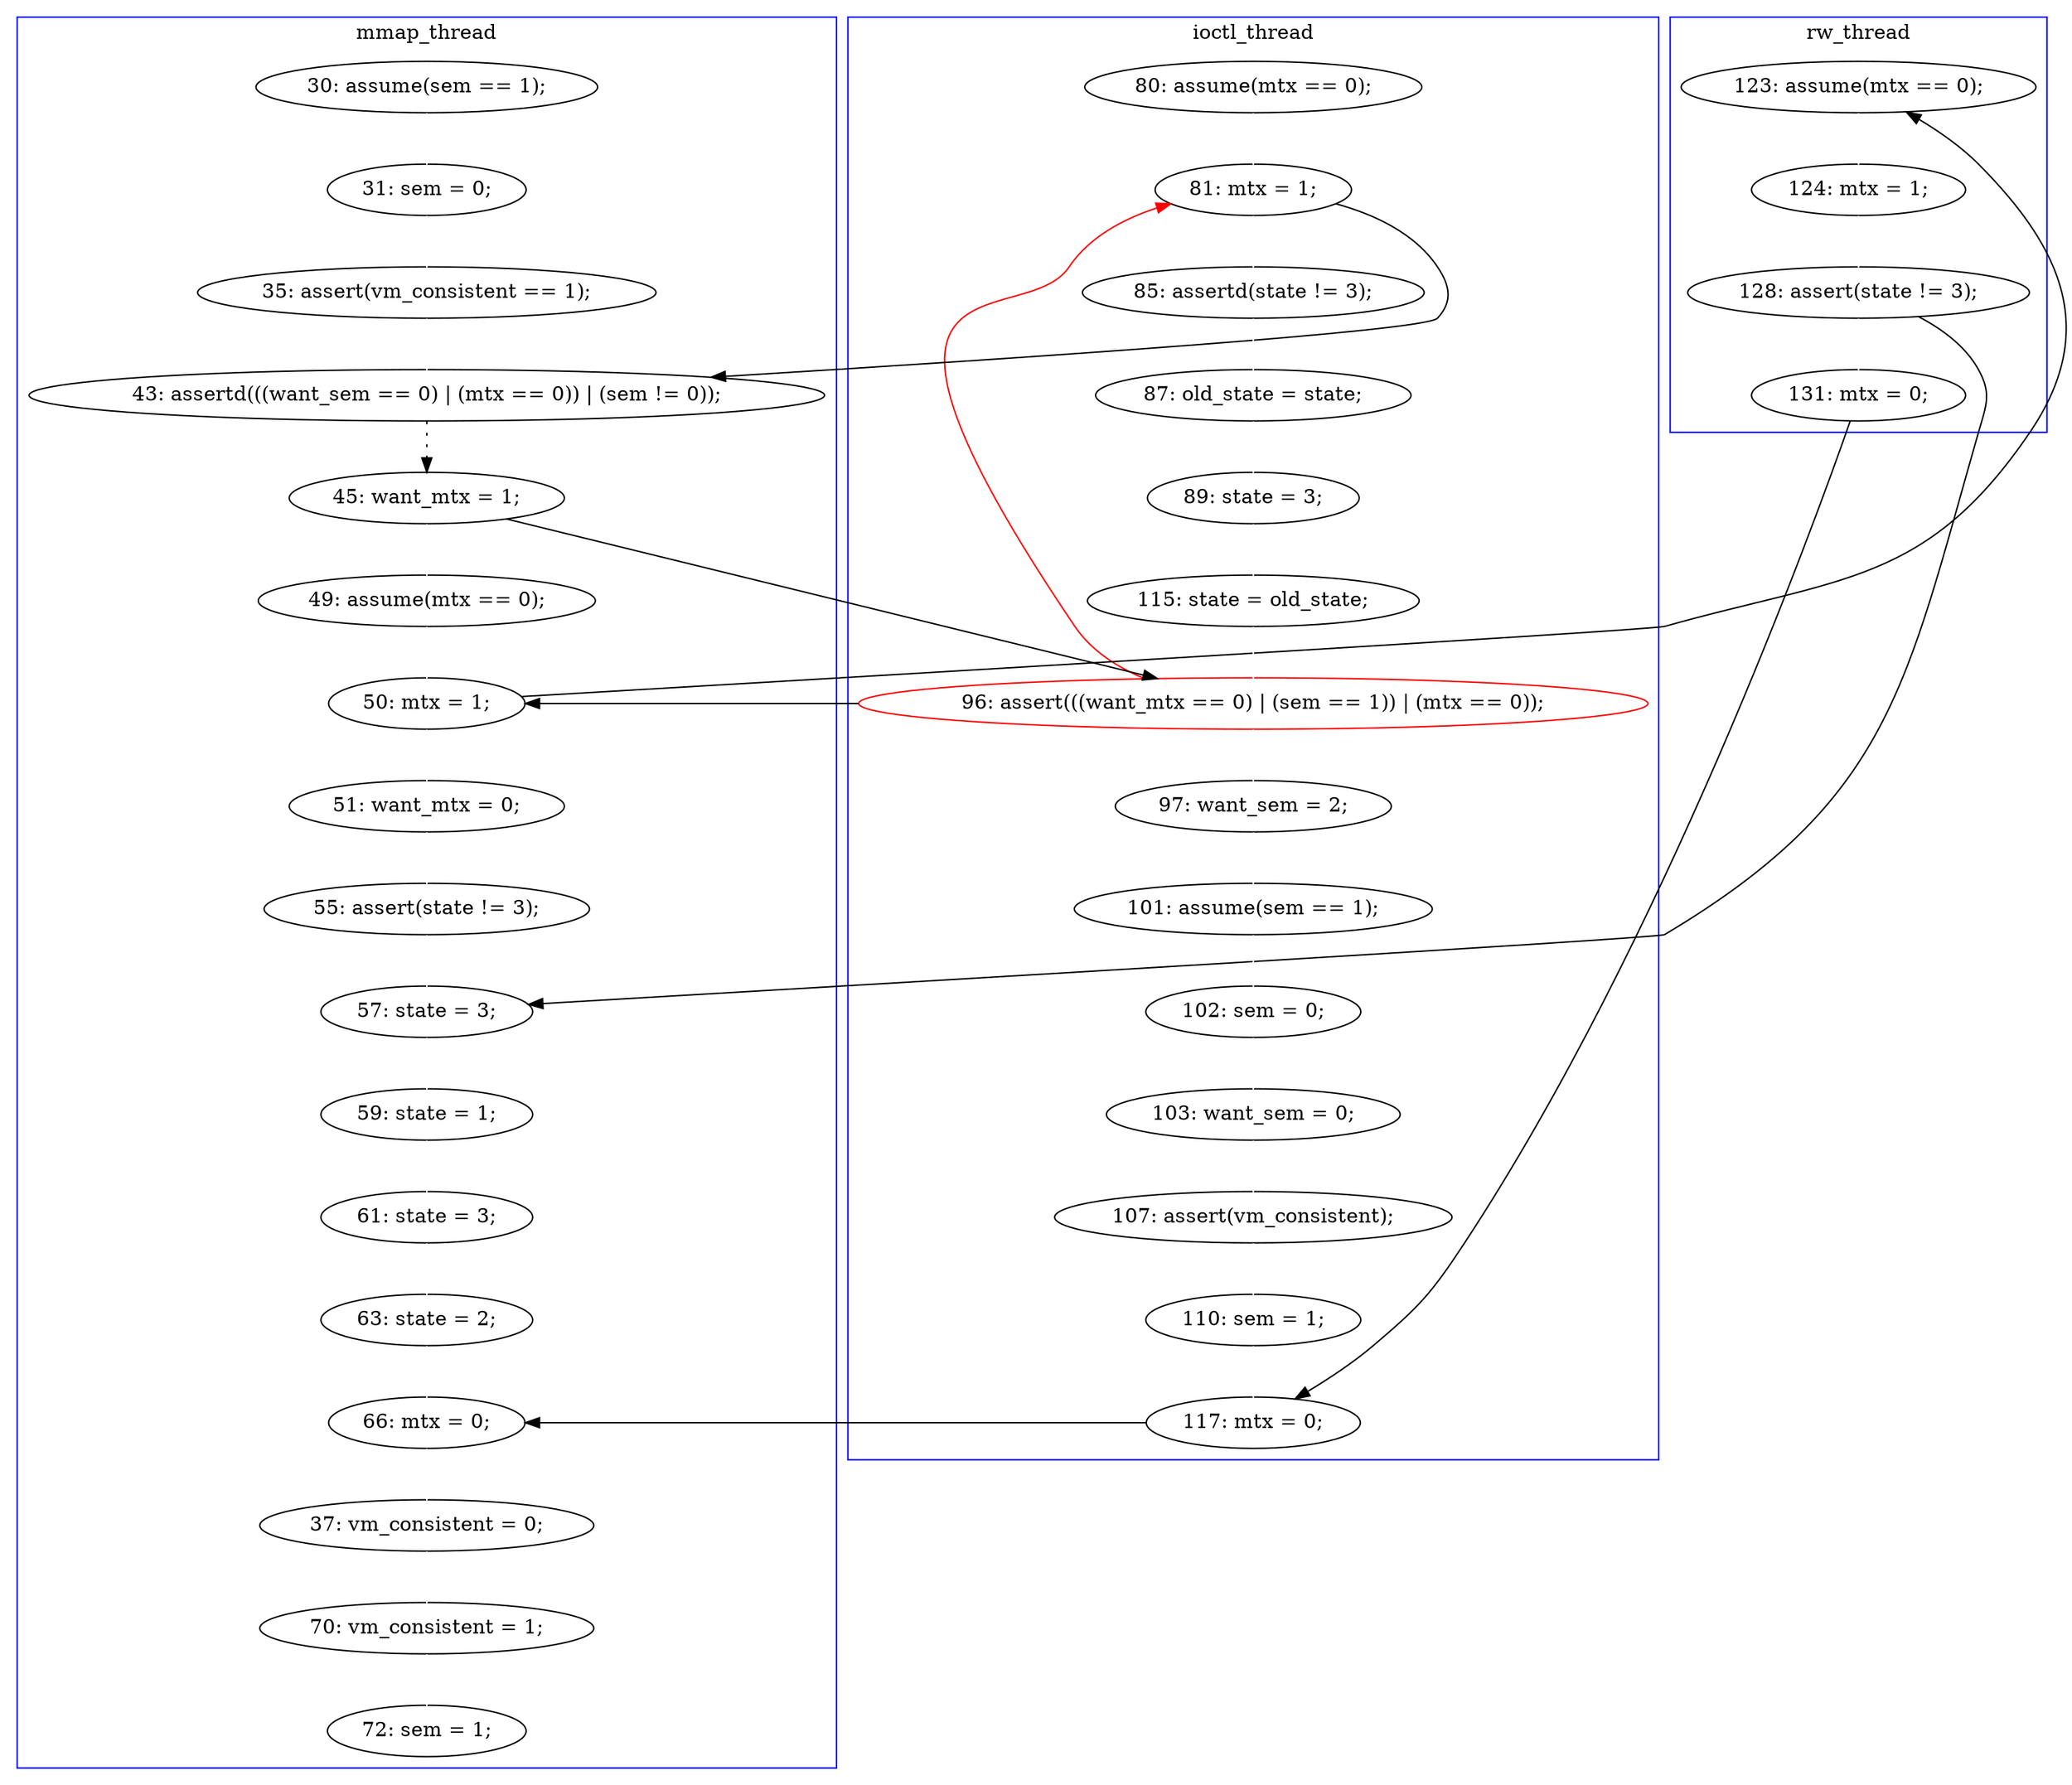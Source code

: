 digraph Counterexample {
	20 -> 22 [color = white, style = solid]
	11 -> 12 [color = white, style = solid]
	26 -> 30 [color = white, style = solid]
	17 -> 18 [color = white, style = solid]
	26 -> 28 [color = black, style = solid, constraint = false]
	52 -> 53 [color = white, style = solid]
	15 -> 19 [color = white, style = solid]
	40 -> 41 [color = white, style = solid]
	24 -> 26 [color = white, style = solid]
	23 -> 27 [color = white, style = solid]
	19 -> 23 [color = black, style = dotted]
	31 -> 32 [color = white, style = solid]
	17 -> 19 [color = black, style = solid, constraint = false]
	33 -> 40 [color = black, style = solid, constraint = false]
	12 -> 15 [color = white, style = solid]
	34 -> 44 [color = black, style = solid, constraint = false]
	18 -> 20 [color = white, style = solid]
	37 -> 38 [color = white, style = solid]
	35 -> 40 [color = white, style = solid]
	36 -> 37 [color = white, style = solid]
	38 -> 39 [color = white, style = solid]
	39 -> 42 [color = white, style = solid]
	42 -> 44 [color = white, style = solid]
	23 -> 26 [color = black, style = solid, constraint = false]
	51 -> 52 [color = white, style = solid]
	50 -> 51 [color = white, style = solid]
	41 -> 48 [color = white, style = solid]
	16 -> 17 [color = white, style = solid]
	28 -> 29 [color = white, style = solid]
	44 -> 50 [color = black, style = solid, constraint = false]
	32 -> 33 [color = white, style = solid]
	22 -> 24 [color = white, style = solid]
	29 -> 35 [color = white, style = solid]
	48 -> 49 [color = white, style = solid]
	26 -> 17 [color = red, style = solid, constraint = false]
	33 -> 34 [color = white, style = solid]
	30 -> 36 [color = white, style = solid]
	28 -> 31 [color = black, style = solid, constraint = false]
	27 -> 28 [color = white, style = solid]
	49 -> 50 [color = white, style = solid]
	subgraph cluster2 {
		label = ioctl_thread
		color = blue
		44  [label = "117: mtx = 0;"]
		17  [label = "81: mtx = 1;"]
		39  [label = "107: assert(vm_consistent);"]
		22  [label = "89: state = 3;"]
		16  [label = "80: assume(mtx == 0);"]
		20  [label = "87: old_state = state;"]
		26  [label = "96: assert(((want_mtx == 0) | (sem == 1)) | (mtx == 0));", color = red]
		36  [label = "101: assume(sem == 1);"]
		24  [label = "115: state = old_state;"]
		37  [label = "102: sem = 0;"]
		18  [label = "85: assertd(state != 3);"]
		42  [label = "110: sem = 1;"]
		30  [label = "97: want_sem = 2;"]
		38  [label = "103: want_sem = 0;"]
	}
	subgraph cluster1 {
		label = mmap_thread
		color = blue
		11  [label = "30: assume(sem == 1);"]
		52  [label = "70: vm_consistent = 1;"]
		41  [label = "59: state = 1;"]
		23  [label = "45: want_mtx = 1;"]
		35  [label = "55: assert(state != 3);"]
		49  [label = "63: state = 2;"]
		51  [label = "37: vm_consistent = 0;"]
		15  [label = "35: assert(vm_consistent == 1);"]
		27  [label = "49: assume(mtx == 0);"]
		40  [label = "57: state = 3;"]
		50  [label = "66: mtx = 0;"]
		48  [label = "61: state = 3;"]
		53  [label = "72: sem = 1;"]
		12  [label = "31: sem = 0;"]
		19  [label = "43: assertd(((want_sem == 0) | (mtx == 0)) | (sem != 0));"]
		28  [label = "50: mtx = 1;"]
		29  [label = "51: want_mtx = 0;"]
	}
	subgraph cluster3 {
		label = rw_thread
		color = blue
		33  [label = "128: assert(state != 3);"]
		31  [label = "123: assume(mtx == 0);"]
		34  [label = "131: mtx = 0;"]
		32  [label = "124: mtx = 1;"]
	}
}